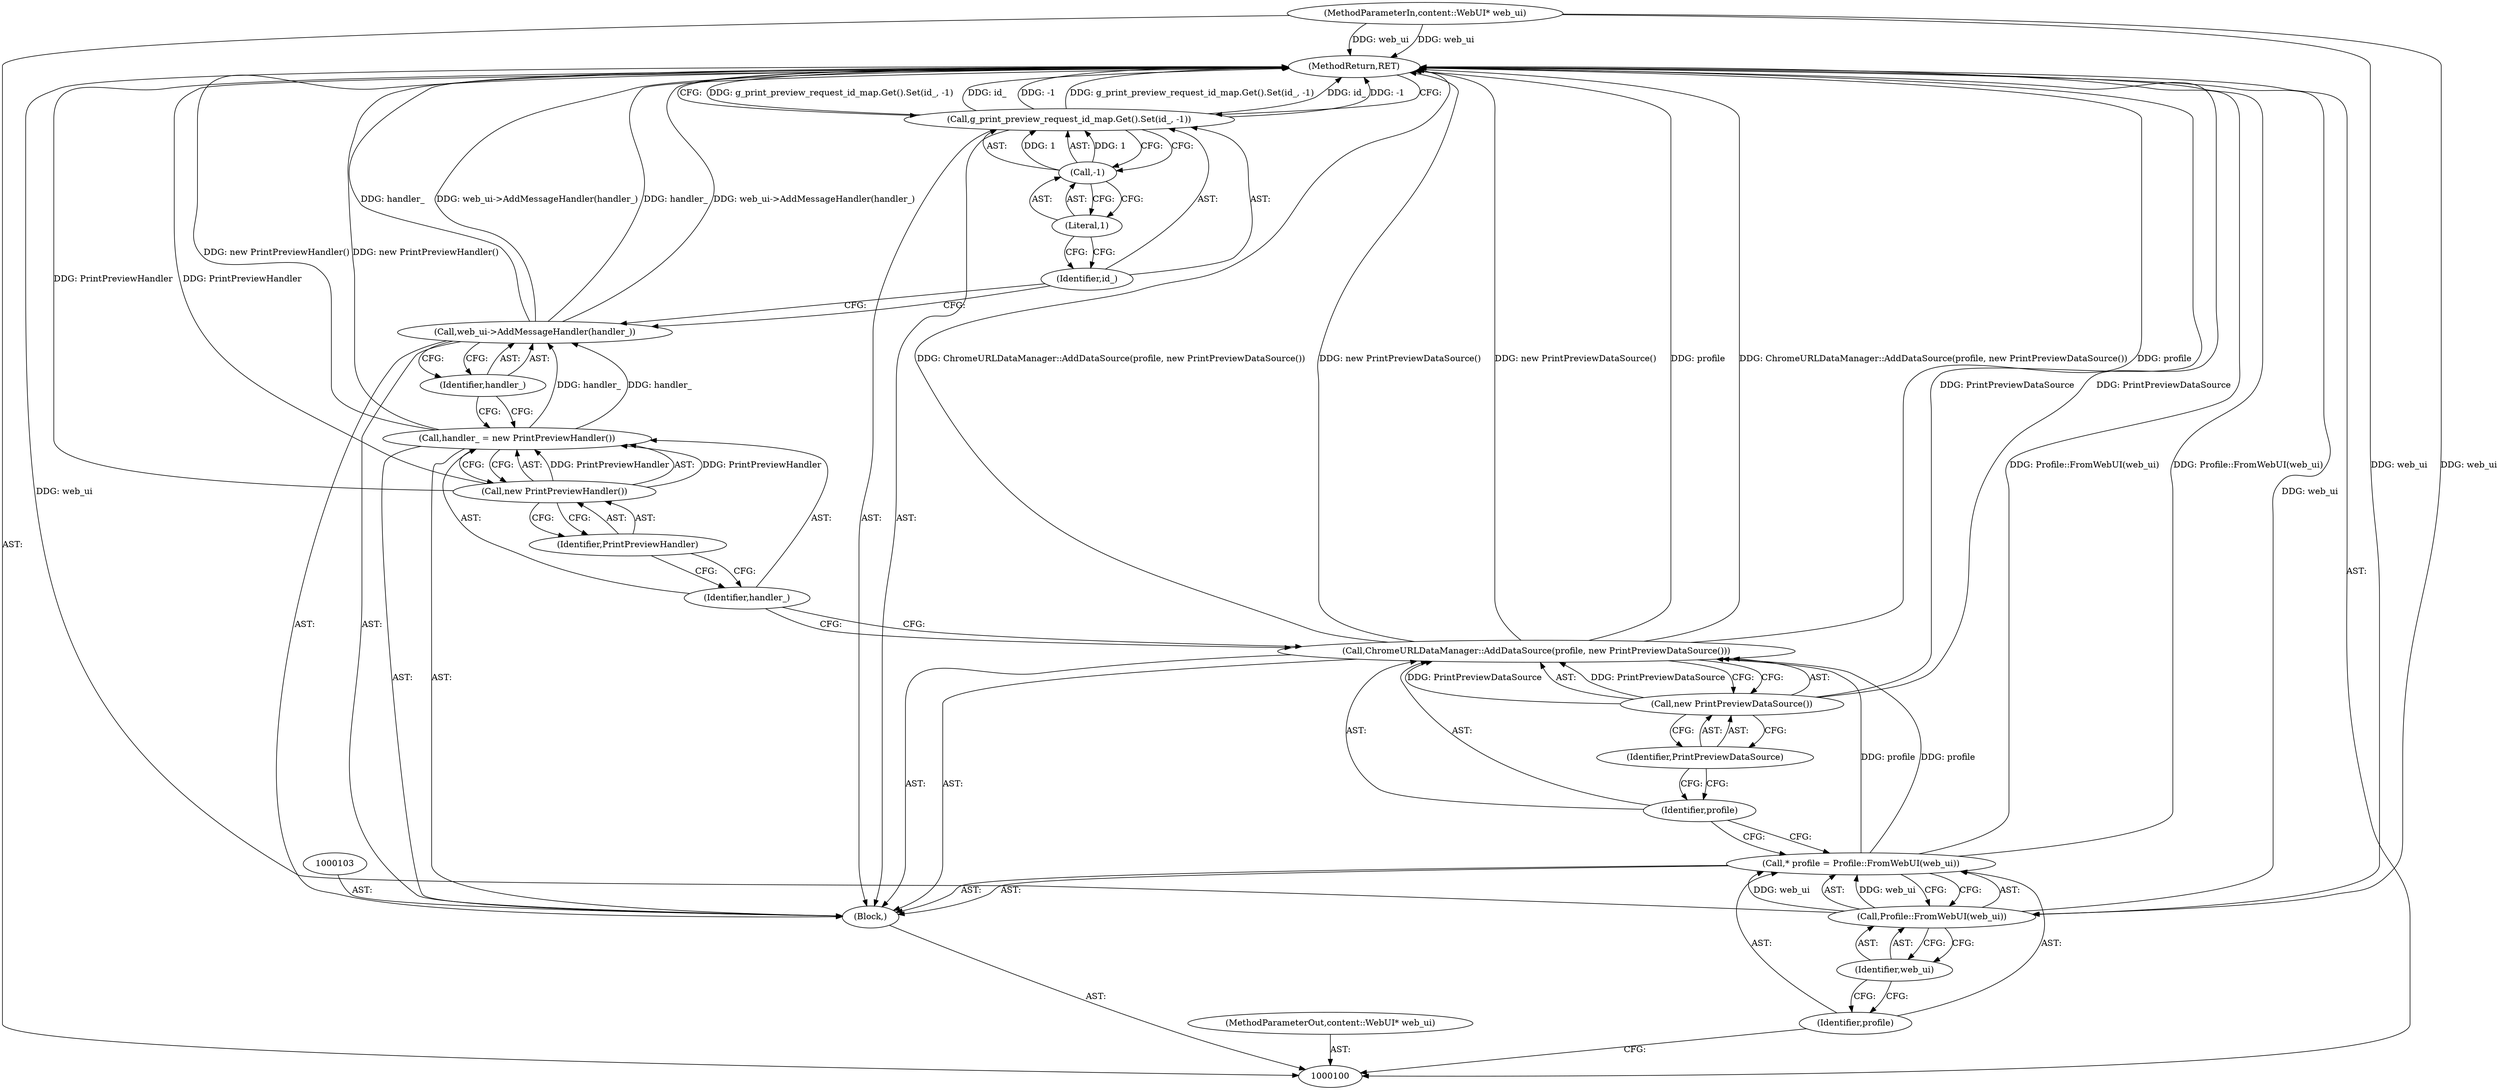 digraph "0_Chrome_116d0963cadfbf55ef2ec3d13781987c4d80517a_21" {
"1000122" [label="(MethodReturn,RET)"];
"1000101" [label="(MethodParameterIn,content::WebUI* web_ui)"];
"1000160" [label="(MethodParameterOut,content::WebUI* web_ui)"];
"1000114" [label="(Call,new PrintPreviewHandler())"];
"1000115" [label="(Identifier,PrintPreviewHandler)"];
"1000112" [label="(Call,handler_ = new PrintPreviewHandler())"];
"1000113" [label="(Identifier,handler_)"];
"1000117" [label="(Identifier,handler_)"];
"1000116" [label="(Call,web_ui->AddMessageHandler(handler_))"];
"1000118" [label="(Call,g_print_preview_request_id_map.Get().Set(id_, -1))"];
"1000119" [label="(Identifier,id_)"];
"1000120" [label="(Call,-1)"];
"1000121" [label="(Literal,1)"];
"1000102" [label="(Block,)"];
"1000105" [label="(Identifier,profile)"];
"1000106" [label="(Call,Profile::FromWebUI(web_ui))"];
"1000107" [label="(Identifier,web_ui)"];
"1000104" [label="(Call,* profile = Profile::FromWebUI(web_ui))"];
"1000108" [label="(Call,ChromeURLDataManager::AddDataSource(profile, new PrintPreviewDataSource()))"];
"1000109" [label="(Identifier,profile)"];
"1000110" [label="(Call,new PrintPreviewDataSource())"];
"1000111" [label="(Identifier,PrintPreviewDataSource)"];
"1000122" -> "1000100"  [label="AST: "];
"1000122" -> "1000118"  [label="CFG: "];
"1000116" -> "1000122"  [label="DDG: handler_"];
"1000116" -> "1000122"  [label="DDG: web_ui->AddMessageHandler(handler_)"];
"1000108" -> "1000122"  [label="DDG: ChromeURLDataManager::AddDataSource(profile, new PrintPreviewDataSource())"];
"1000108" -> "1000122"  [label="DDG: new PrintPreviewDataSource()"];
"1000108" -> "1000122"  [label="DDG: profile"];
"1000106" -> "1000122"  [label="DDG: web_ui"];
"1000112" -> "1000122"  [label="DDG: new PrintPreviewHandler()"];
"1000114" -> "1000122"  [label="DDG: PrintPreviewHandler"];
"1000118" -> "1000122"  [label="DDG: g_print_preview_request_id_map.Get().Set(id_, -1)"];
"1000118" -> "1000122"  [label="DDG: id_"];
"1000118" -> "1000122"  [label="DDG: -1"];
"1000101" -> "1000122"  [label="DDG: web_ui"];
"1000110" -> "1000122"  [label="DDG: PrintPreviewDataSource"];
"1000104" -> "1000122"  [label="DDG: Profile::FromWebUI(web_ui)"];
"1000101" -> "1000100"  [label="AST: "];
"1000101" -> "1000122"  [label="DDG: web_ui"];
"1000101" -> "1000106"  [label="DDG: web_ui"];
"1000160" -> "1000100"  [label="AST: "];
"1000114" -> "1000112"  [label="AST: "];
"1000114" -> "1000115"  [label="CFG: "];
"1000115" -> "1000114"  [label="AST: "];
"1000112" -> "1000114"  [label="CFG: "];
"1000114" -> "1000122"  [label="DDG: PrintPreviewHandler"];
"1000114" -> "1000112"  [label="DDG: PrintPreviewHandler"];
"1000115" -> "1000114"  [label="AST: "];
"1000115" -> "1000113"  [label="CFG: "];
"1000114" -> "1000115"  [label="CFG: "];
"1000112" -> "1000102"  [label="AST: "];
"1000112" -> "1000114"  [label="CFG: "];
"1000113" -> "1000112"  [label="AST: "];
"1000114" -> "1000112"  [label="AST: "];
"1000117" -> "1000112"  [label="CFG: "];
"1000112" -> "1000122"  [label="DDG: new PrintPreviewHandler()"];
"1000114" -> "1000112"  [label="DDG: PrintPreviewHandler"];
"1000112" -> "1000116"  [label="DDG: handler_"];
"1000113" -> "1000112"  [label="AST: "];
"1000113" -> "1000108"  [label="CFG: "];
"1000115" -> "1000113"  [label="CFG: "];
"1000117" -> "1000116"  [label="AST: "];
"1000117" -> "1000112"  [label="CFG: "];
"1000116" -> "1000117"  [label="CFG: "];
"1000116" -> "1000102"  [label="AST: "];
"1000116" -> "1000117"  [label="CFG: "];
"1000117" -> "1000116"  [label="AST: "];
"1000119" -> "1000116"  [label="CFG: "];
"1000116" -> "1000122"  [label="DDG: handler_"];
"1000116" -> "1000122"  [label="DDG: web_ui->AddMessageHandler(handler_)"];
"1000112" -> "1000116"  [label="DDG: handler_"];
"1000118" -> "1000102"  [label="AST: "];
"1000118" -> "1000120"  [label="CFG: "];
"1000119" -> "1000118"  [label="AST: "];
"1000120" -> "1000118"  [label="AST: "];
"1000122" -> "1000118"  [label="CFG: "];
"1000118" -> "1000122"  [label="DDG: g_print_preview_request_id_map.Get().Set(id_, -1)"];
"1000118" -> "1000122"  [label="DDG: id_"];
"1000118" -> "1000122"  [label="DDG: -1"];
"1000120" -> "1000118"  [label="DDG: 1"];
"1000119" -> "1000118"  [label="AST: "];
"1000119" -> "1000116"  [label="CFG: "];
"1000121" -> "1000119"  [label="CFG: "];
"1000120" -> "1000118"  [label="AST: "];
"1000120" -> "1000121"  [label="CFG: "];
"1000121" -> "1000120"  [label="AST: "];
"1000118" -> "1000120"  [label="CFG: "];
"1000120" -> "1000118"  [label="DDG: 1"];
"1000121" -> "1000120"  [label="AST: "];
"1000121" -> "1000119"  [label="CFG: "];
"1000120" -> "1000121"  [label="CFG: "];
"1000102" -> "1000100"  [label="AST: "];
"1000103" -> "1000102"  [label="AST: "];
"1000104" -> "1000102"  [label="AST: "];
"1000108" -> "1000102"  [label="AST: "];
"1000112" -> "1000102"  [label="AST: "];
"1000116" -> "1000102"  [label="AST: "];
"1000118" -> "1000102"  [label="AST: "];
"1000105" -> "1000104"  [label="AST: "];
"1000105" -> "1000100"  [label="CFG: "];
"1000107" -> "1000105"  [label="CFG: "];
"1000106" -> "1000104"  [label="AST: "];
"1000106" -> "1000107"  [label="CFG: "];
"1000107" -> "1000106"  [label="AST: "];
"1000104" -> "1000106"  [label="CFG: "];
"1000106" -> "1000122"  [label="DDG: web_ui"];
"1000106" -> "1000104"  [label="DDG: web_ui"];
"1000101" -> "1000106"  [label="DDG: web_ui"];
"1000107" -> "1000106"  [label="AST: "];
"1000107" -> "1000105"  [label="CFG: "];
"1000106" -> "1000107"  [label="CFG: "];
"1000104" -> "1000102"  [label="AST: "];
"1000104" -> "1000106"  [label="CFG: "];
"1000105" -> "1000104"  [label="AST: "];
"1000106" -> "1000104"  [label="AST: "];
"1000109" -> "1000104"  [label="CFG: "];
"1000104" -> "1000122"  [label="DDG: Profile::FromWebUI(web_ui)"];
"1000106" -> "1000104"  [label="DDG: web_ui"];
"1000104" -> "1000108"  [label="DDG: profile"];
"1000108" -> "1000102"  [label="AST: "];
"1000108" -> "1000110"  [label="CFG: "];
"1000109" -> "1000108"  [label="AST: "];
"1000110" -> "1000108"  [label="AST: "];
"1000113" -> "1000108"  [label="CFG: "];
"1000108" -> "1000122"  [label="DDG: ChromeURLDataManager::AddDataSource(profile, new PrintPreviewDataSource())"];
"1000108" -> "1000122"  [label="DDG: new PrintPreviewDataSource()"];
"1000108" -> "1000122"  [label="DDG: profile"];
"1000104" -> "1000108"  [label="DDG: profile"];
"1000110" -> "1000108"  [label="DDG: PrintPreviewDataSource"];
"1000109" -> "1000108"  [label="AST: "];
"1000109" -> "1000104"  [label="CFG: "];
"1000111" -> "1000109"  [label="CFG: "];
"1000110" -> "1000108"  [label="AST: "];
"1000110" -> "1000111"  [label="CFG: "];
"1000111" -> "1000110"  [label="AST: "];
"1000108" -> "1000110"  [label="CFG: "];
"1000110" -> "1000122"  [label="DDG: PrintPreviewDataSource"];
"1000110" -> "1000108"  [label="DDG: PrintPreviewDataSource"];
"1000111" -> "1000110"  [label="AST: "];
"1000111" -> "1000109"  [label="CFG: "];
"1000110" -> "1000111"  [label="CFG: "];
}
